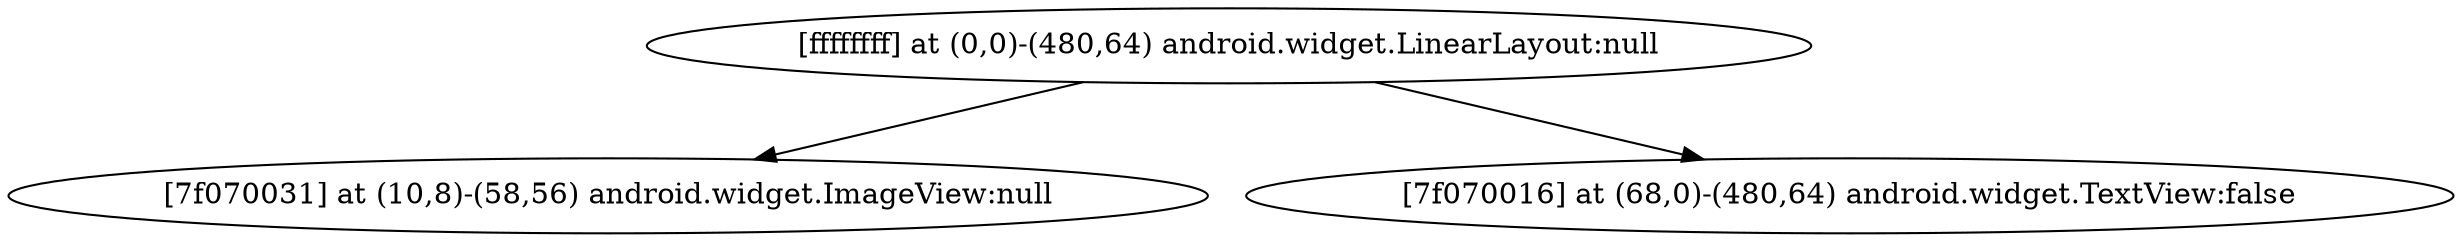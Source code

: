 strict digraph G {
  1 [ label="[ffffffff] at (0,0)-(480,64) android.widget.LinearLayout:null" ];
  2 [ label="[7f070031] at (10,8)-(58,56) android.widget.ImageView:null" ];
  3 [ label="[7f070016] at (68,0)-(480,64) android.widget.TextView:false" ];
  1 -> 2;
  1 -> 3;
}
